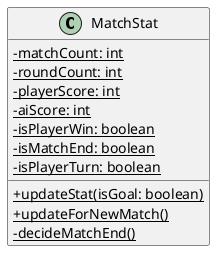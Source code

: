 @startuml
'https://plantuml.com/class-diagram

skinparam classAttributeIconSize 0

class MatchStat {
- {static} matchCount: int
- {static} roundCount: int
- {static} playerScore: int
- {static} aiScore: int
- {static} isPlayerWin: boolean
- {static} isMatchEnd: boolean
- {static} isPlayerTurn: boolean
+ {static} updateStat(isGoal: boolean)
+ {static} updateForNewMatch()
- {static} decideMatchEnd()
}


@enduml
